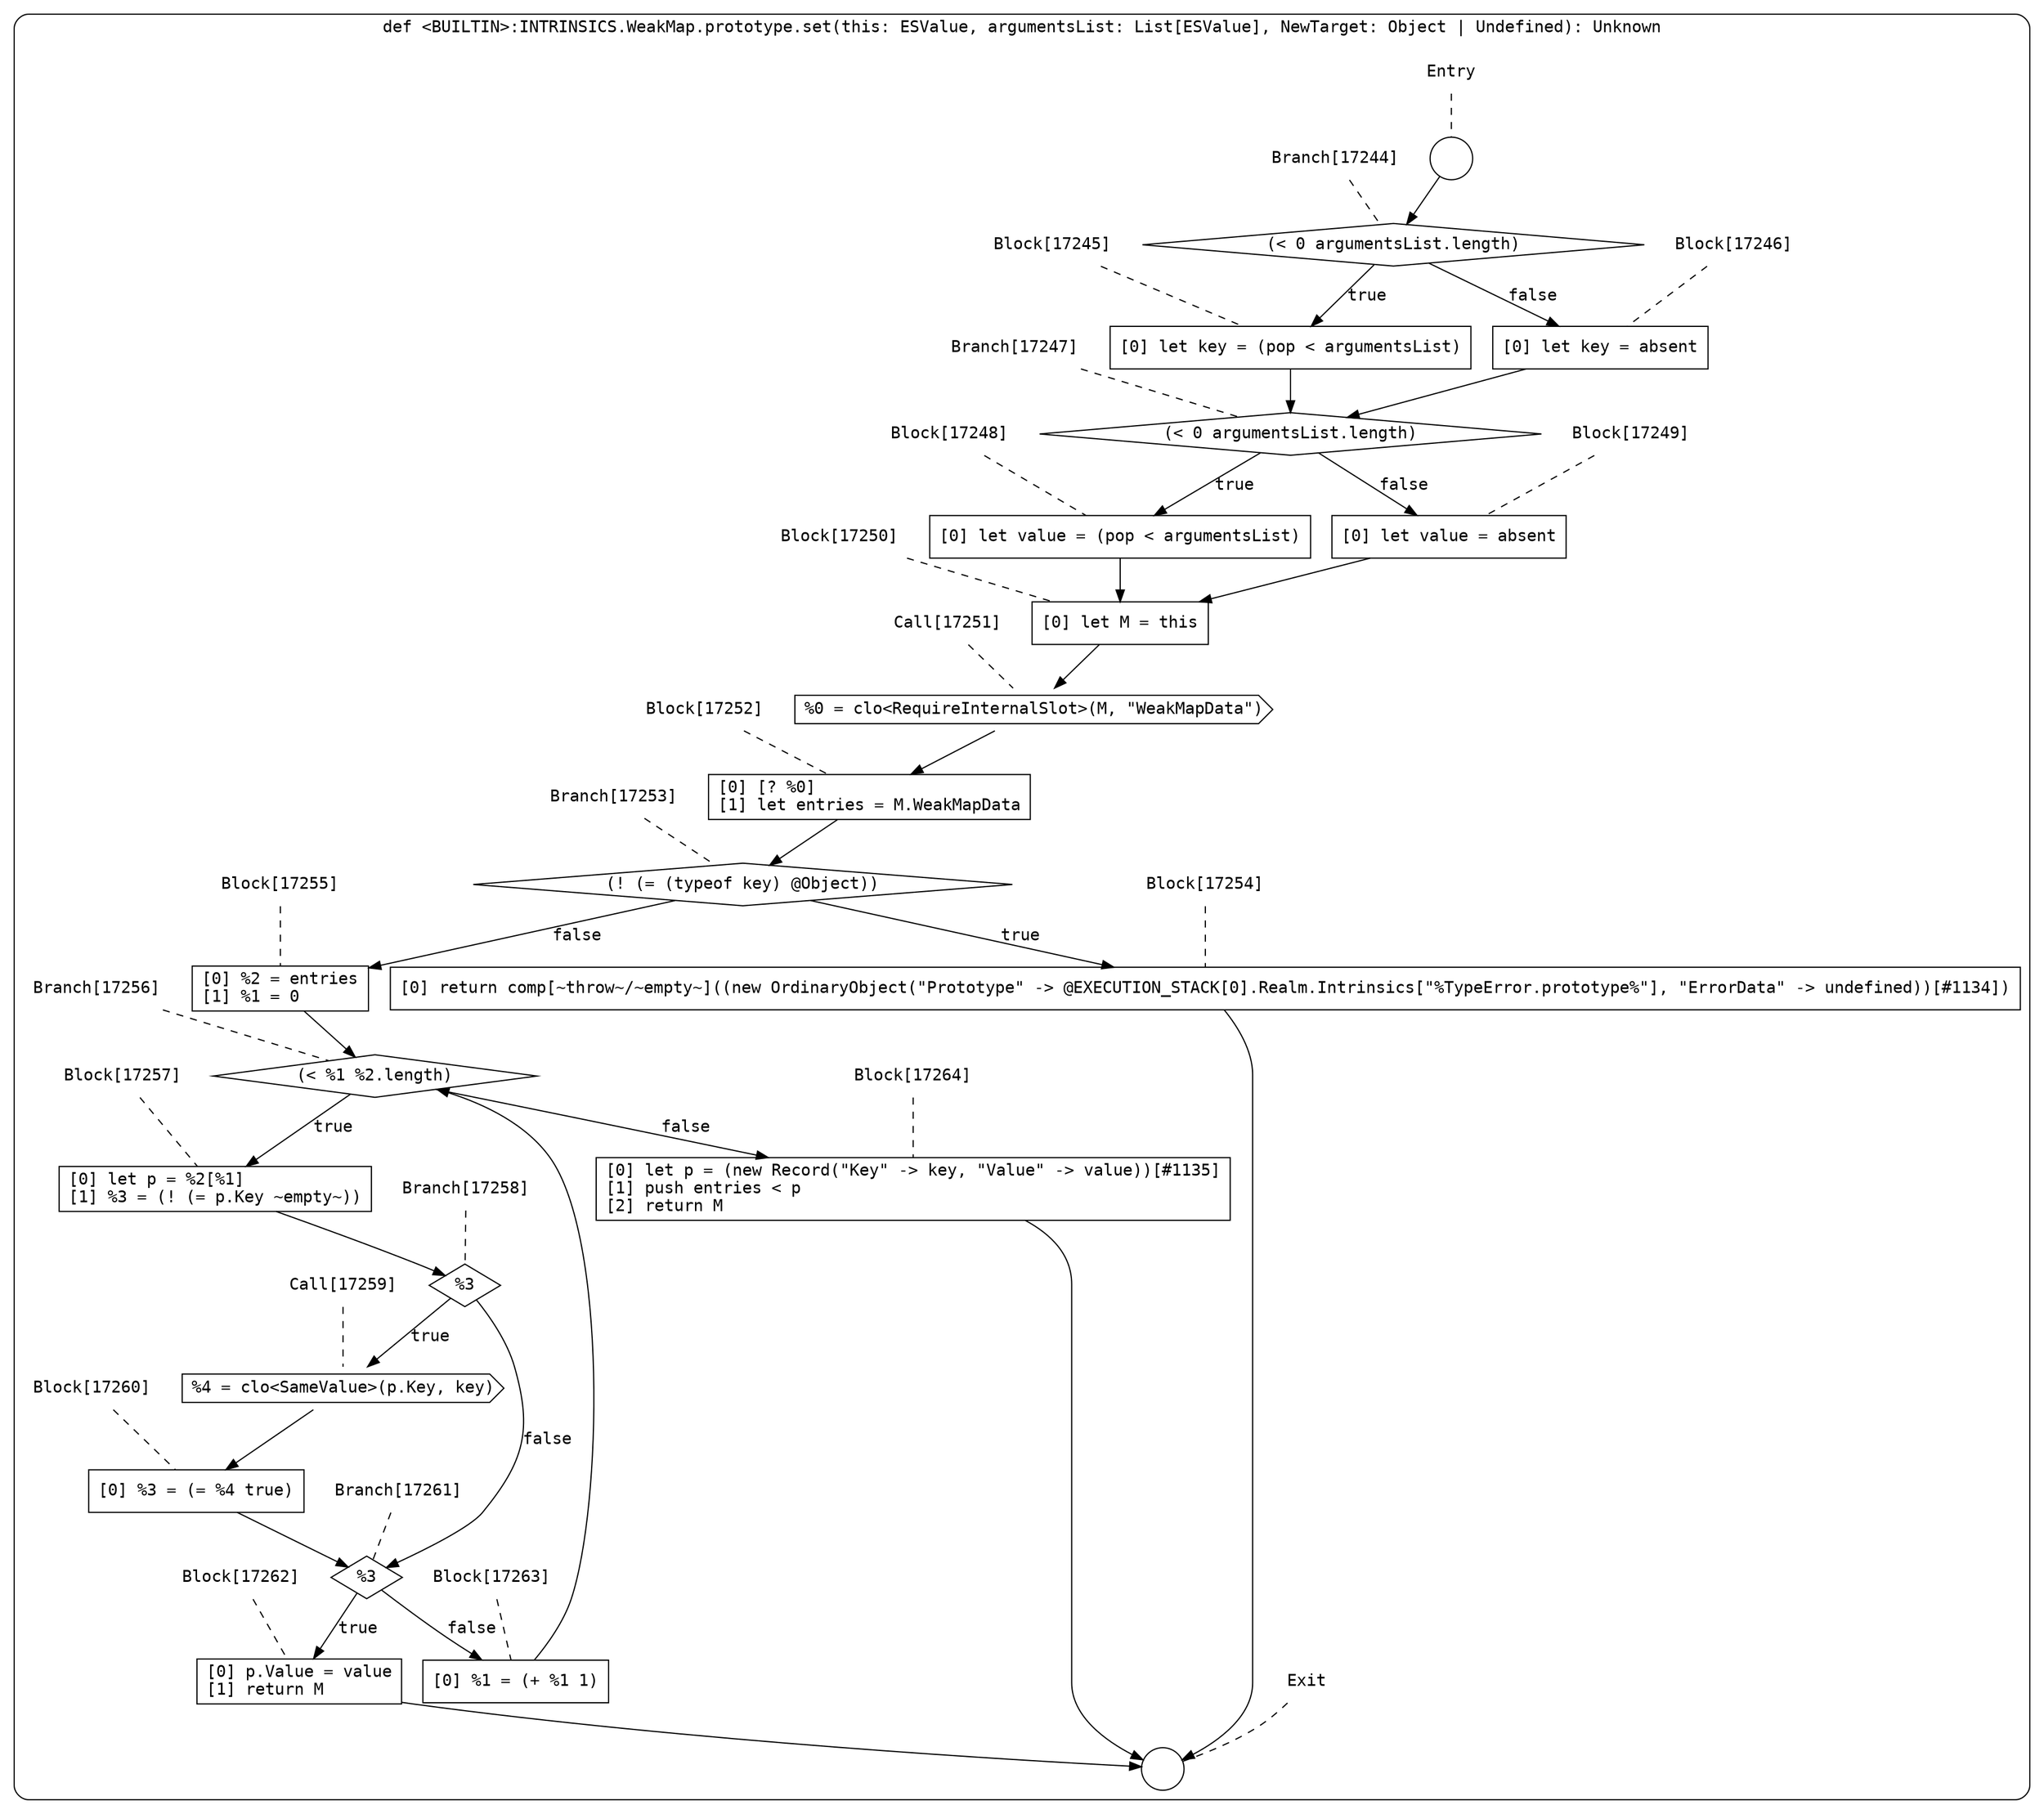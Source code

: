 digraph {
  graph [fontname = "Consolas"]
  node [fontname = "Consolas"]
  edge [fontname = "Consolas"]
  subgraph cluster2465 {
    label = "def <BUILTIN>:INTRINSICS.WeakMap.prototype.set(this: ESValue, argumentsList: List[ESValue], NewTarget: Object | Undefined): Unknown"
    style = rounded
    cluster2465_entry_name [shape=none, label=<<font color="black">Entry</font>>]
    cluster2465_entry_name -> cluster2465_entry [arrowhead=none, color="black", style=dashed]
    cluster2465_entry [shape=circle label=" " color="black" fillcolor="white" style=filled]
    cluster2465_entry -> node17244 [color="black"]
    cluster2465_exit_name [shape=none, label=<<font color="black">Exit</font>>]
    cluster2465_exit_name -> cluster2465_exit [arrowhead=none, color="black", style=dashed]
    cluster2465_exit [shape=circle label=" " color="black" fillcolor="white" style=filled]
    node17244_name [shape=none, label=<<font color="black">Branch[17244]</font>>]
    node17244_name -> node17244 [arrowhead=none, color="black", style=dashed]
    node17244 [shape=diamond, label=<<font color="black">(&lt; 0 argumentsList.length)</font>> color="black" fillcolor="white", style=filled]
    node17244 -> node17245 [label=<<font color="black">true</font>> color="black"]
    node17244 -> node17246 [label=<<font color="black">false</font>> color="black"]
    node17245_name [shape=none, label=<<font color="black">Block[17245]</font>>]
    node17245_name -> node17245 [arrowhead=none, color="black", style=dashed]
    node17245 [shape=box, label=<<font color="black">[0] let key = (pop &lt; argumentsList)<BR ALIGN="LEFT"/></font>> color="black" fillcolor="white", style=filled]
    node17245 -> node17247 [color="black"]
    node17246_name [shape=none, label=<<font color="black">Block[17246]</font>>]
    node17246_name -> node17246 [arrowhead=none, color="black", style=dashed]
    node17246 [shape=box, label=<<font color="black">[0] let key = absent<BR ALIGN="LEFT"/></font>> color="black" fillcolor="white", style=filled]
    node17246 -> node17247 [color="black"]
    node17247_name [shape=none, label=<<font color="black">Branch[17247]</font>>]
    node17247_name -> node17247 [arrowhead=none, color="black", style=dashed]
    node17247 [shape=diamond, label=<<font color="black">(&lt; 0 argumentsList.length)</font>> color="black" fillcolor="white", style=filled]
    node17247 -> node17248 [label=<<font color="black">true</font>> color="black"]
    node17247 -> node17249 [label=<<font color="black">false</font>> color="black"]
    node17248_name [shape=none, label=<<font color="black">Block[17248]</font>>]
    node17248_name -> node17248 [arrowhead=none, color="black", style=dashed]
    node17248 [shape=box, label=<<font color="black">[0] let value = (pop &lt; argumentsList)<BR ALIGN="LEFT"/></font>> color="black" fillcolor="white", style=filled]
    node17248 -> node17250 [color="black"]
    node17249_name [shape=none, label=<<font color="black">Block[17249]</font>>]
    node17249_name -> node17249 [arrowhead=none, color="black", style=dashed]
    node17249 [shape=box, label=<<font color="black">[0] let value = absent<BR ALIGN="LEFT"/></font>> color="black" fillcolor="white", style=filled]
    node17249 -> node17250 [color="black"]
    node17250_name [shape=none, label=<<font color="black">Block[17250]</font>>]
    node17250_name -> node17250 [arrowhead=none, color="black", style=dashed]
    node17250 [shape=box, label=<<font color="black">[0] let M = this<BR ALIGN="LEFT"/></font>> color="black" fillcolor="white", style=filled]
    node17250 -> node17251 [color="black"]
    node17251_name [shape=none, label=<<font color="black">Call[17251]</font>>]
    node17251_name -> node17251 [arrowhead=none, color="black", style=dashed]
    node17251 [shape=cds, label=<<font color="black">%0 = clo&lt;RequireInternalSlot&gt;(M, &quot;WeakMapData&quot;)</font>> color="black" fillcolor="white", style=filled]
    node17251 -> node17252 [color="black"]
    node17252_name [shape=none, label=<<font color="black">Block[17252]</font>>]
    node17252_name -> node17252 [arrowhead=none, color="black", style=dashed]
    node17252 [shape=box, label=<<font color="black">[0] [? %0]<BR ALIGN="LEFT"/>[1] let entries = M.WeakMapData<BR ALIGN="LEFT"/></font>> color="black" fillcolor="white", style=filled]
    node17252 -> node17253 [color="black"]
    node17253_name [shape=none, label=<<font color="black">Branch[17253]</font>>]
    node17253_name -> node17253 [arrowhead=none, color="black", style=dashed]
    node17253 [shape=diamond, label=<<font color="black">(! (= (typeof key) @Object))</font>> color="black" fillcolor="white", style=filled]
    node17253 -> node17254 [label=<<font color="black">true</font>> color="black"]
    node17253 -> node17255 [label=<<font color="black">false</font>> color="black"]
    node17254_name [shape=none, label=<<font color="black">Block[17254]</font>>]
    node17254_name -> node17254 [arrowhead=none, color="black", style=dashed]
    node17254 [shape=box, label=<<font color="black">[0] return comp[~throw~/~empty~]((new OrdinaryObject(&quot;Prototype&quot; -&gt; @EXECUTION_STACK[0].Realm.Intrinsics[&quot;%TypeError.prototype%&quot;], &quot;ErrorData&quot; -&gt; undefined))[#1134])<BR ALIGN="LEFT"/></font>> color="black" fillcolor="white", style=filled]
    node17254 -> cluster2465_exit [color="black"]
    node17255_name [shape=none, label=<<font color="black">Block[17255]</font>>]
    node17255_name -> node17255 [arrowhead=none, color="black", style=dashed]
    node17255 [shape=box, label=<<font color="black">[0] %2 = entries<BR ALIGN="LEFT"/>[1] %1 = 0<BR ALIGN="LEFT"/></font>> color="black" fillcolor="white", style=filled]
    node17255 -> node17256 [color="black"]
    node17256_name [shape=none, label=<<font color="black">Branch[17256]</font>>]
    node17256_name -> node17256 [arrowhead=none, color="black", style=dashed]
    node17256 [shape=diamond, label=<<font color="black">(&lt; %1 %2.length)</font>> color="black" fillcolor="white", style=filled]
    node17256 -> node17257 [label=<<font color="black">true</font>> color="black"]
    node17256 -> node17264 [label=<<font color="black">false</font>> color="black"]
    node17257_name [shape=none, label=<<font color="black">Block[17257]</font>>]
    node17257_name -> node17257 [arrowhead=none, color="black", style=dashed]
    node17257 [shape=box, label=<<font color="black">[0] let p = %2[%1]<BR ALIGN="LEFT"/>[1] %3 = (! (= p.Key ~empty~))<BR ALIGN="LEFT"/></font>> color="black" fillcolor="white", style=filled]
    node17257 -> node17258 [color="black"]
    node17264_name [shape=none, label=<<font color="black">Block[17264]</font>>]
    node17264_name -> node17264 [arrowhead=none, color="black", style=dashed]
    node17264 [shape=box, label=<<font color="black">[0] let p = (new Record(&quot;Key&quot; -&gt; key, &quot;Value&quot; -&gt; value))[#1135]<BR ALIGN="LEFT"/>[1] push entries &lt; p<BR ALIGN="LEFT"/>[2] return M<BR ALIGN="LEFT"/></font>> color="black" fillcolor="white", style=filled]
    node17264 -> cluster2465_exit [color="black"]
    node17258_name [shape=none, label=<<font color="black">Branch[17258]</font>>]
    node17258_name -> node17258 [arrowhead=none, color="black", style=dashed]
    node17258 [shape=diamond, label=<<font color="black">%3</font>> color="black" fillcolor="white", style=filled]
    node17258 -> node17259 [label=<<font color="black">true</font>> color="black"]
    node17258 -> node17261 [label=<<font color="black">false</font>> color="black"]
    node17259_name [shape=none, label=<<font color="black">Call[17259]</font>>]
    node17259_name -> node17259 [arrowhead=none, color="black", style=dashed]
    node17259 [shape=cds, label=<<font color="black">%4 = clo&lt;SameValue&gt;(p.Key, key)</font>> color="black" fillcolor="white", style=filled]
    node17259 -> node17260 [color="black"]
    node17261_name [shape=none, label=<<font color="black">Branch[17261]</font>>]
    node17261_name -> node17261 [arrowhead=none, color="black", style=dashed]
    node17261 [shape=diamond, label=<<font color="black">%3</font>> color="black" fillcolor="white", style=filled]
    node17261 -> node17262 [label=<<font color="black">true</font>> color="black"]
    node17261 -> node17263 [label=<<font color="black">false</font>> color="black"]
    node17260_name [shape=none, label=<<font color="black">Block[17260]</font>>]
    node17260_name -> node17260 [arrowhead=none, color="black", style=dashed]
    node17260 [shape=box, label=<<font color="black">[0] %3 = (= %4 true)<BR ALIGN="LEFT"/></font>> color="black" fillcolor="white", style=filled]
    node17260 -> node17261 [color="black"]
    node17262_name [shape=none, label=<<font color="black">Block[17262]</font>>]
    node17262_name -> node17262 [arrowhead=none, color="black", style=dashed]
    node17262 [shape=box, label=<<font color="black">[0] p.Value = value<BR ALIGN="LEFT"/>[1] return M<BR ALIGN="LEFT"/></font>> color="black" fillcolor="white", style=filled]
    node17262 -> cluster2465_exit [color="black"]
    node17263_name [shape=none, label=<<font color="black">Block[17263]</font>>]
    node17263_name -> node17263 [arrowhead=none, color="black", style=dashed]
    node17263 [shape=box, label=<<font color="black">[0] %1 = (+ %1 1)<BR ALIGN="LEFT"/></font>> color="black" fillcolor="white", style=filled]
    node17263 -> node17256 [color="black"]
  }
}